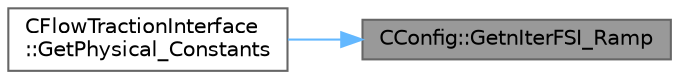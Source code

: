 digraph "CConfig::GetnIterFSI_Ramp"
{
 // LATEX_PDF_SIZE
  bgcolor="transparent";
  edge [fontname=Helvetica,fontsize=10,labelfontname=Helvetica,labelfontsize=10];
  node [fontname=Helvetica,fontsize=10,shape=box,height=0.2,width=0.4];
  rankdir="RL";
  Node1 [id="Node000001",label="CConfig::GetnIterFSI_Ramp",height=0.2,width=0.4,color="gray40", fillcolor="grey60", style="filled", fontcolor="black",tooltip="Get the number of subiterations while a ramp is applied."];
  Node1 -> Node2 [id="edge1_Node000001_Node000002",dir="back",color="steelblue1",style="solid",tooltip=" "];
  Node2 [id="Node000002",label="CFlowTractionInterface\l::GetPhysical_Constants",height=0.2,width=0.4,color="grey40", fillcolor="white", style="filled",URL="$classCFlowTractionInterface.html#a027d7b92f6e0cc271fabd9a46b60616a",tooltip="Retrieve some constants needed for the calculations."];
}

